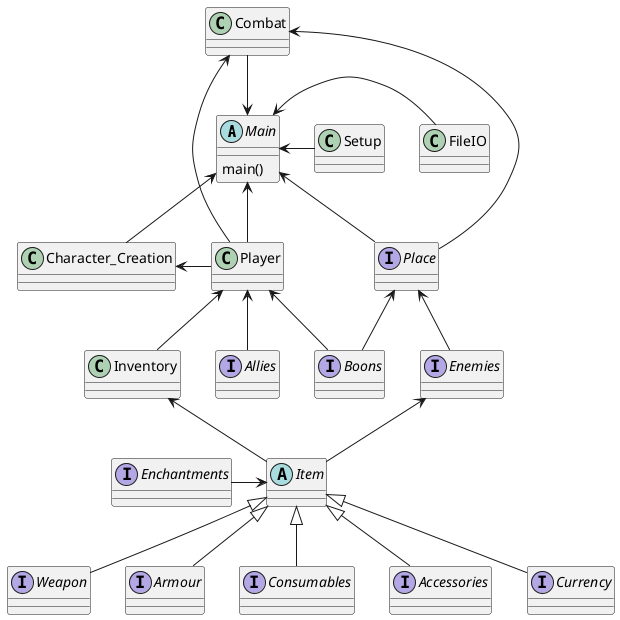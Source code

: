 @startuml
'https://plantuml.com/class-diagram

abstract class Main {
    main()
}
'abstract AbstractCollection
class Setup
Main <- Setup
class Character_Creation{

}
Main <-- Character_Creation
class Player {

}
Main <-- Player
Character_Creation <- Player
Interface Allies {

}
Player <-- Allies
class Inventory {

}
Player <- Inventory
Interface Place {

}
Main <-- Place
Abstract Class Item{

}
Inventory <-- Item
Interface Weapon{

}
Item <|-- Weapon
Interface Armour{

}
Item <|-- Armour
Interface Consumables{

}
Item <|-- Consumables
Interface Accessories{

}
Item <|-- Accessories
Interface Enchantments{

}
Enchantments -> Item
Interface Currency{

}
Item <|-- Currency
Interface Enemies{

}
Enemies <-- Item
Place <-- Enemies
class Combat {

}
class FileIO{

}
Main <- FileIO
Combat --> Main
Combat <-- Place
Combat <-- Player

Interface Boons {

}
Player <-- Boons
Place <-- Boons
@enduml
